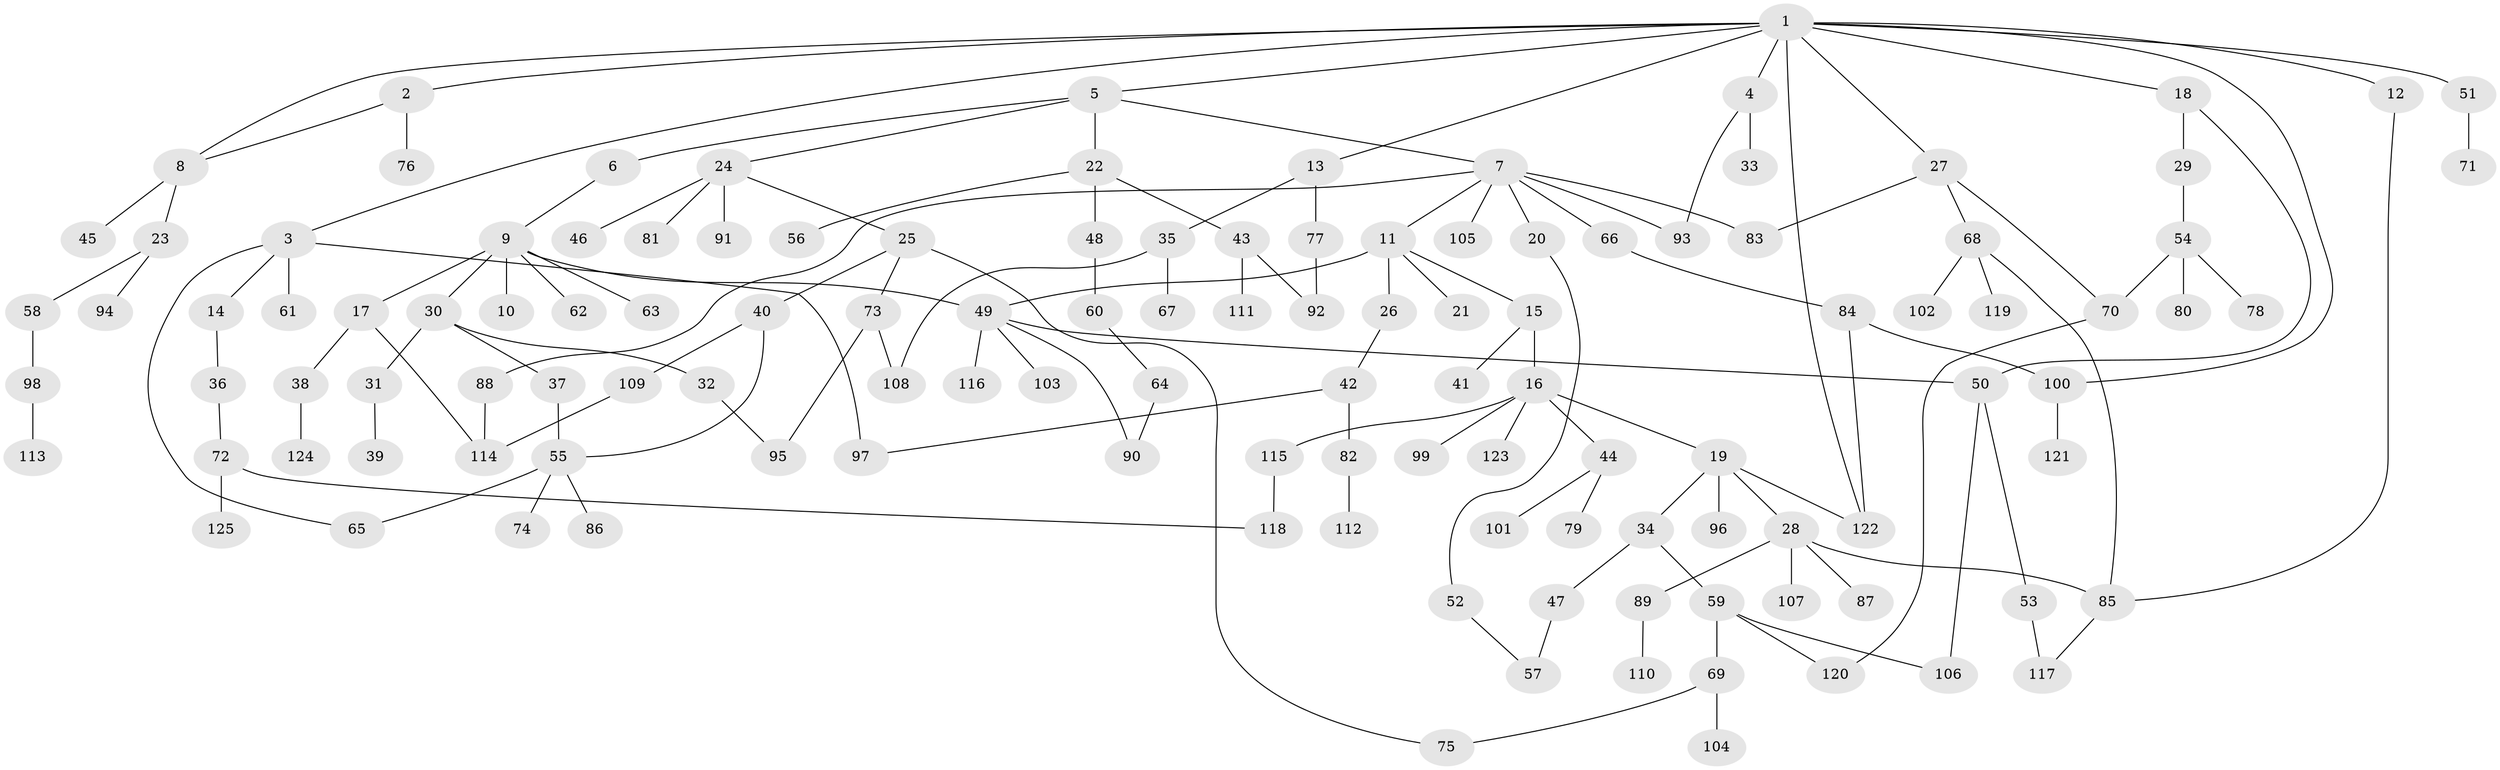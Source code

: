 // Generated by graph-tools (version 1.1) at 2025/10/02/27/25 16:10:56]
// undirected, 125 vertices, 150 edges
graph export_dot {
graph [start="1"]
  node [color=gray90,style=filled];
  1;
  2;
  3;
  4;
  5;
  6;
  7;
  8;
  9;
  10;
  11;
  12;
  13;
  14;
  15;
  16;
  17;
  18;
  19;
  20;
  21;
  22;
  23;
  24;
  25;
  26;
  27;
  28;
  29;
  30;
  31;
  32;
  33;
  34;
  35;
  36;
  37;
  38;
  39;
  40;
  41;
  42;
  43;
  44;
  45;
  46;
  47;
  48;
  49;
  50;
  51;
  52;
  53;
  54;
  55;
  56;
  57;
  58;
  59;
  60;
  61;
  62;
  63;
  64;
  65;
  66;
  67;
  68;
  69;
  70;
  71;
  72;
  73;
  74;
  75;
  76;
  77;
  78;
  79;
  80;
  81;
  82;
  83;
  84;
  85;
  86;
  87;
  88;
  89;
  90;
  91;
  92;
  93;
  94;
  95;
  96;
  97;
  98;
  99;
  100;
  101;
  102;
  103;
  104;
  105;
  106;
  107;
  108;
  109;
  110;
  111;
  112;
  113;
  114;
  115;
  116;
  117;
  118;
  119;
  120;
  121;
  122;
  123;
  124;
  125;
  1 -- 2;
  1 -- 3;
  1 -- 4;
  1 -- 5;
  1 -- 12;
  1 -- 13;
  1 -- 18;
  1 -- 27;
  1 -- 51;
  1 -- 100;
  1 -- 8;
  1 -- 122;
  2 -- 8;
  2 -- 76;
  3 -- 14;
  3 -- 61;
  3 -- 65;
  3 -- 97;
  4 -- 33;
  4 -- 93;
  5 -- 6;
  5 -- 7;
  5 -- 22;
  5 -- 24;
  6 -- 9;
  7 -- 11;
  7 -- 20;
  7 -- 66;
  7 -- 88;
  7 -- 93;
  7 -- 105;
  7 -- 83;
  8 -- 23;
  8 -- 45;
  9 -- 10;
  9 -- 17;
  9 -- 30;
  9 -- 49;
  9 -- 62;
  9 -- 63;
  11 -- 15;
  11 -- 21;
  11 -- 26;
  11 -- 49;
  12 -- 85;
  13 -- 35;
  13 -- 77;
  14 -- 36;
  15 -- 16;
  15 -- 41;
  16 -- 19;
  16 -- 44;
  16 -- 99;
  16 -- 115;
  16 -- 123;
  17 -- 38;
  17 -- 114;
  18 -- 29;
  18 -- 50;
  19 -- 28;
  19 -- 34;
  19 -- 96;
  19 -- 122;
  20 -- 52;
  22 -- 43;
  22 -- 48;
  22 -- 56;
  23 -- 58;
  23 -- 94;
  24 -- 25;
  24 -- 46;
  24 -- 81;
  24 -- 91;
  25 -- 40;
  25 -- 73;
  25 -- 75;
  26 -- 42;
  27 -- 68;
  27 -- 70;
  27 -- 83;
  28 -- 87;
  28 -- 89;
  28 -- 107;
  28 -- 85;
  29 -- 54;
  30 -- 31;
  30 -- 32;
  30 -- 37;
  31 -- 39;
  32 -- 95;
  34 -- 47;
  34 -- 59;
  35 -- 67;
  35 -- 108;
  36 -- 72;
  37 -- 55;
  38 -- 124;
  40 -- 55;
  40 -- 109;
  42 -- 82;
  42 -- 97;
  43 -- 111;
  43 -- 92;
  44 -- 79;
  44 -- 101;
  47 -- 57;
  48 -- 60;
  49 -- 50;
  49 -- 103;
  49 -- 116;
  49 -- 90;
  50 -- 53;
  50 -- 106;
  51 -- 71;
  52 -- 57;
  53 -- 117;
  54 -- 78;
  54 -- 80;
  54 -- 70;
  55 -- 74;
  55 -- 86;
  55 -- 65;
  58 -- 98;
  59 -- 69;
  59 -- 120;
  59 -- 106;
  60 -- 64;
  64 -- 90;
  66 -- 84;
  68 -- 85;
  68 -- 102;
  68 -- 119;
  69 -- 104;
  69 -- 75;
  70 -- 120;
  72 -- 118;
  72 -- 125;
  73 -- 95;
  73 -- 108;
  77 -- 92;
  82 -- 112;
  84 -- 122;
  84 -- 100;
  85 -- 117;
  88 -- 114;
  89 -- 110;
  98 -- 113;
  100 -- 121;
  109 -- 114;
  115 -- 118;
}
